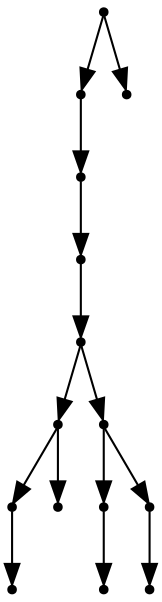 digraph {
  14 [shape=point];
  12 [shape=point];
  11 [shape=point];
  10 [shape=point];
  9 [shape=point];
  3 [shape=point];
  1 [shape=point];
  0 [shape=point];
  2 [shape=point];
  8 [shape=point];
  5 [shape=point];
  4 [shape=point];
  7 [shape=point];
  6 [shape=point];
  13 [shape=point];
14 -> 12;
12 -> 11;
11 -> 10;
10 -> 9;
9 -> 3;
3 -> 1;
1 -> 0;
3 -> 2;
9 -> 8;
8 -> 5;
5 -> 4;
8 -> 7;
7 -> 6;
14 -> 13;
}
